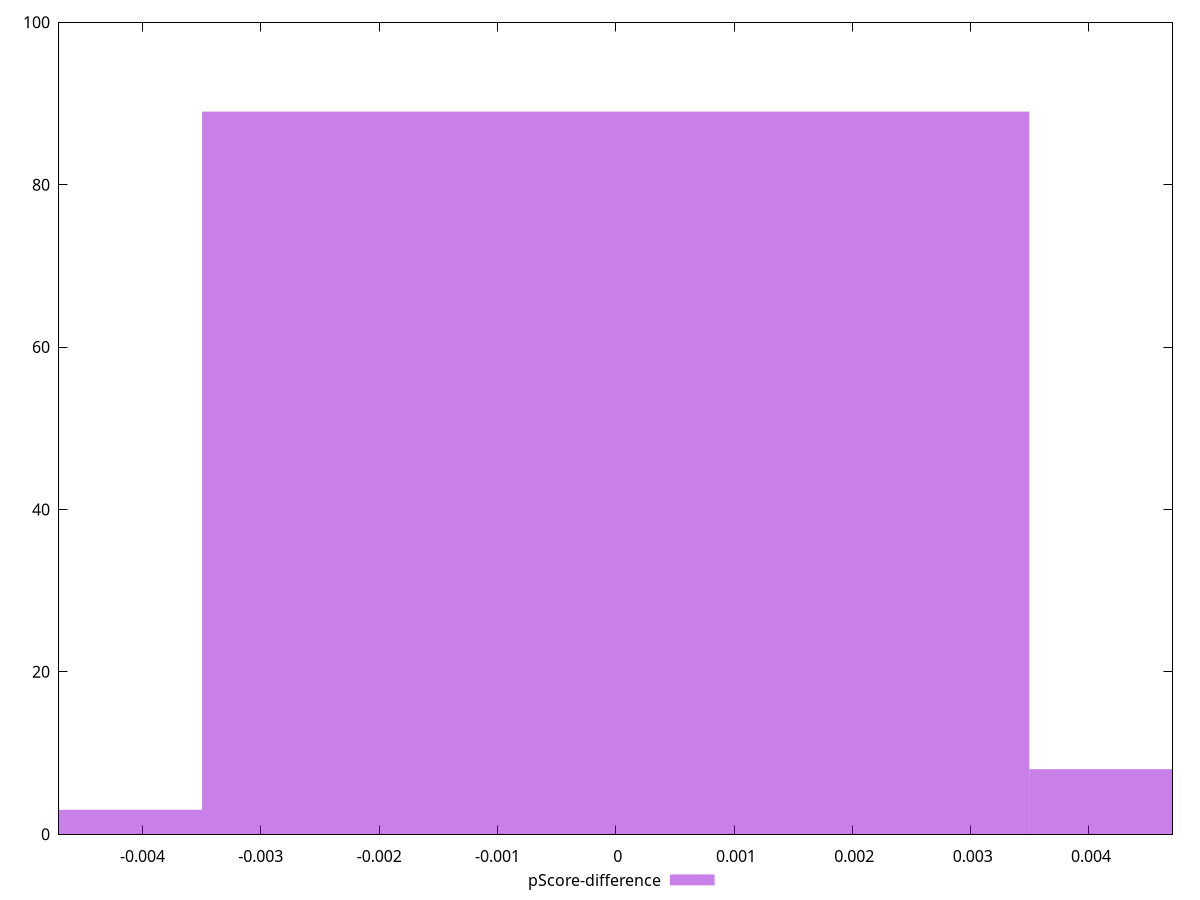 reset

$pScoreDifference <<EOF
0 89
0.006992692668762679 8
-0.006992692668762679 3
EOF

set key outside below
set boxwidth 0.006992692668762679
set xrange [-0.004705882352941171:0.004705882352941171]
set yrange [0:100]
set trange [0:100]
set style fill transparent solid 0.5 noborder
set terminal svg size 640, 490 enhanced background rgb 'white'
set output "report/report_00029_2021-02-24T13-36-40.390Z/unused-css-rules/samples/astro/pScore-difference/histogram.svg"

plot $pScoreDifference title "pScore-difference" with boxes

reset
